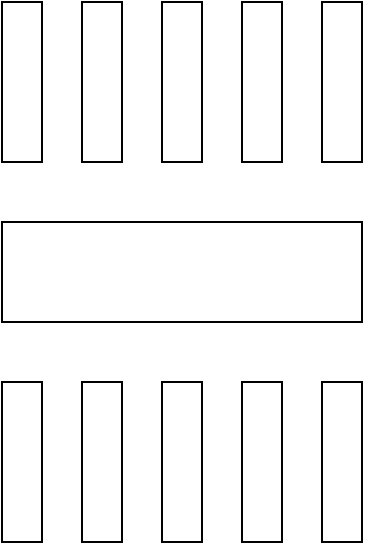 <mxfile>
    <diagram id="8eZqQVkXwcbSaWCMyPON" name="第 1 页">
        <mxGraphModel dx="502" dy="745" grid="1" gridSize="10" guides="1" tooltips="1" connect="1" arrows="1" fold="1" page="1" pageScale="1" pageWidth="850" pageHeight="1100" background="#ffffff" math="0" shadow="0">
            <root>
                <mxCell id="0"/>
                <mxCell id="1" parent="0"/>
                <mxCell id="2" value="" style="rounded=0;whiteSpace=wrap;html=1;fillColor=#FFFFFF;strokeColor=#000000;" vertex="1" parent="1">
                    <mxGeometry x="80" y="320" width="20" height="80" as="geometry"/>
                </mxCell>
                <mxCell id="3" value="" style="rounded=0;whiteSpace=wrap;html=1;fillColor=#FFFFFF;strokeColor=#000000;" vertex="1" parent="1">
                    <mxGeometry x="120" y="320" width="20" height="80" as="geometry"/>
                </mxCell>
                <mxCell id="4" value="" style="rounded=0;whiteSpace=wrap;html=1;fillColor=#FFFFFF;strokeColor=#000000;" vertex="1" parent="1">
                    <mxGeometry x="200" y="320" width="20" height="80" as="geometry"/>
                </mxCell>
                <mxCell id="5" value="" style="rounded=0;whiteSpace=wrap;html=1;fillColor=#FFFFFF;strokeColor=#000000;" vertex="1" parent="1">
                    <mxGeometry x="160" y="320" width="20" height="80" as="geometry"/>
                </mxCell>
                <mxCell id="6" value="" style="rounded=0;whiteSpace=wrap;html=1;fillColor=#FFFFFF;strokeColor=#000000;" vertex="1" parent="1">
                    <mxGeometry x="240" y="320" width="20" height="80" as="geometry"/>
                </mxCell>
                <mxCell id="7" value="" style="rounded=0;whiteSpace=wrap;html=1;fillColor=#FFFFFF;strokeColor=#000000;" vertex="1" parent="1">
                    <mxGeometry x="80" y="240" width="180" height="50" as="geometry"/>
                </mxCell>
                <mxCell id="8" value="" style="rounded=0;whiteSpace=wrap;html=1;fillColor=#FFFFFF;strokeColor=#000000;" vertex="1" parent="1">
                    <mxGeometry x="80" y="130" width="20" height="80" as="geometry"/>
                </mxCell>
                <mxCell id="9" value="" style="rounded=0;whiteSpace=wrap;html=1;fillColor=#FFFFFF;strokeColor=#000000;" vertex="1" parent="1">
                    <mxGeometry x="120" y="130" width="20" height="80" as="geometry"/>
                </mxCell>
                <mxCell id="10" value="" style="rounded=0;whiteSpace=wrap;html=1;fillColor=#FFFFFF;strokeColor=#000000;" vertex="1" parent="1">
                    <mxGeometry x="200" y="130" width="20" height="80" as="geometry"/>
                </mxCell>
                <mxCell id="11" value="" style="rounded=0;whiteSpace=wrap;html=1;fillColor=#FFFFFF;strokeColor=#000000;" vertex="1" parent="1">
                    <mxGeometry x="160" y="130" width="20" height="80" as="geometry"/>
                </mxCell>
                <mxCell id="12" value="" style="rounded=0;whiteSpace=wrap;html=1;fillColor=#FFFFFF;strokeColor=#000000;" vertex="1" parent="1">
                    <mxGeometry x="240" y="130" width="20" height="80" as="geometry"/>
                </mxCell>
            </root>
        </mxGraphModel>
    </diagram>
</mxfile>